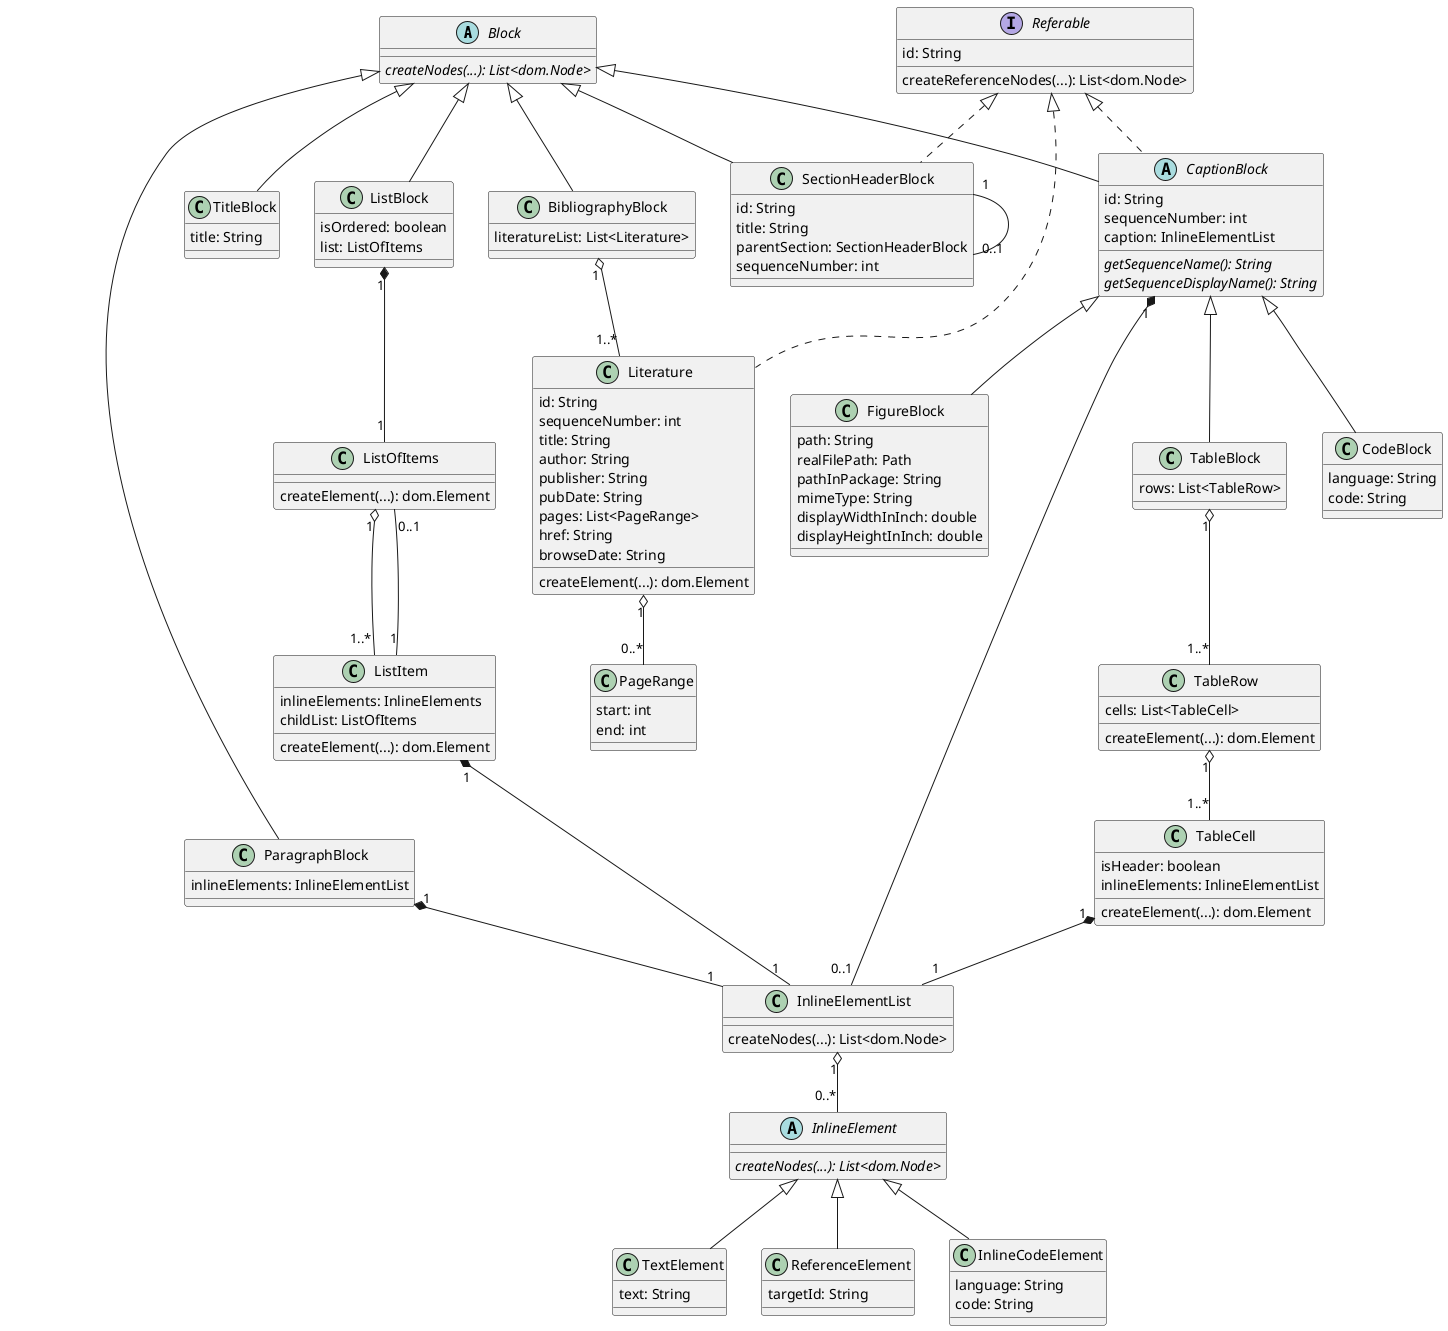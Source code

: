 @startuml

abstract class Block {
{abstract} createNodes(...): List<dom.Node>
}

interface Referable {
id: String
createReferenceNodes(...): List<dom.Node>
}

class TitleBlock {
title: String
}
Block <|-- TitleBlock

class SectionHeaderBlock {
id: String
title: String
parentSection: SectionHeaderBlock
sequenceNumber: int
}
SectionHeaderBlock "1" -- "0..1" SectionHeaderBlock
Block <|-- SectionHeaderBlock
Referable <|.. SectionHeaderBlock

class ParagraphBlock {
inlineElements: InlineElementList
}
Block <|-- ParagraphBlock

class ListBlock {
isOrdered: boolean
list: ListOfItems
}
Block <|-- ListBlock

abstract class CaptionBlock {
id: String
sequenceNumber: int
caption: InlineElementList
{abstract} getSequenceName(): String
{abstract} getSequenceDisplayName(): String
}
Block <|-- CaptionBlock
Referable <|.. CaptionBlock

class FigureBlock {
path: String
realFilePath: Path
pathInPackage: String
mimeType: String
displayWidthInInch: double
displayHeightInInch: double
}
CaptionBlock <|-- FigureBlock

class TableBlock {
rows: List<TableRow>
}
CaptionBlock <|-- TableBlock

class CodeBlock {
language: String
code: String
}
CaptionBlock <|-- CodeBlock

class BibliographyBlock {
literatureList: List<Literature>
}
Block <|-- BibliographyBlock


abstract class InlineElement {
{abstract} createNodes(...): List<dom.Node>
}

class InlineElementList {
createNodes(...): List<dom.Node>
}
InlineElementList "1" o-- "0..*" InlineElement

class TextElement {
text: String
}
InlineElement <|-- TextElement

class ReferenceElement {
targetId: String
}
InlineElement <|-- ReferenceElement

class InlineCodeElement {
language: String
code: String
}
InlineElement <|-- InlineCodeElement


class ListOfItems {
createElement(...): dom.Element
}
ListBlock "1" *-- "1" ListOfItems
ListOfItems "1" o-- "1..*" ListItem

class ListItem {
inlineElements: InlineElements
childList: ListOfItems
createElement(...): dom.Element
}
ListItem "1" *-- "1" InlineElementList
ListItem "1" -- "0..1" ListOfItems

class TableRow {
cells: List<TableCell>
createElement(...): dom.Element
}
TableBlock "1" o-- "1..*" TableRow

class TableCell {
isHeader: boolean
inlineElements: InlineElementList
createElement(...): dom.Element
}
TableRow "1" o-- "1..*" TableCell
TableCell "1" *-- "1" InlineElementList

class Literature {
id: String
sequenceNumber: int
title: String
author: String
publisher: String
pubDate: String
pages: List<PageRange>
href: String
browseDate: String
createElement(...): dom.Element
}
BibliographyBlock "1" o-- "1..*" Literature
Literature "1" o-- "0..*" PageRange
Referable <|.. Literature

class PageRange {
start: int
end: int
}

ParagraphBlock "1" *-- "1" InlineElementList
CaptionBlock "1" *-- "0..1" InlineElementList

@enduml